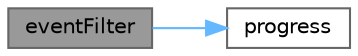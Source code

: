 digraph "eventFilter"
{
 // LATEX_PDF_SIZE
  bgcolor="transparent";
  edge [fontname=Helvetica,fontsize=10,labelfontname=Helvetica,labelfontsize=10];
  node [fontname=Helvetica,fontsize=10,shape=box,height=0.2,width=0.4];
  rankdir="LR";
  Node1 [id="Node000001",label="eventFilter",height=0.2,width=0.4,color="gray40", fillcolor="grey60", style="filled", fontcolor="black",tooltip="事件过滤"];
  Node1 -> Node2 [id="edge1_Node000001_Node000002",color="steelblue1",style="solid",tooltip=" "];
  Node2 [id="Node000002",label="progress",height=0.2,width=0.4,color="grey40", fillcolor="white", style="filled",URL="$class_qt_material_snackbar_state_machine.html#a1be98ae64bededebc29a04f257024ebe",tooltip="推进状态"];
}
